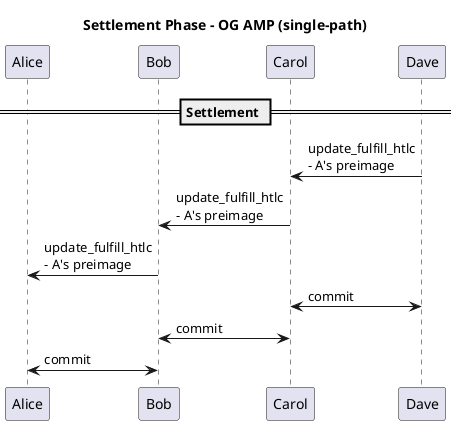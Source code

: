 @startuml
title Settlement Phase - OG AMP (single-path)
participant Alice
participant Bob
participant Carol
participant Dave

== Settlement ==

Dave -> Carol: update_fulfill_htlc\n- A's preimage
Carol -> Bob: update_fulfill_htlc\n- A's preimage
Bob -> Alice: update_fulfill_htlc\n- A's preimage

Dave <-> Carol: commit
Carol <-> Bob: commit
Bob <-> Alice: commit

@enduml
